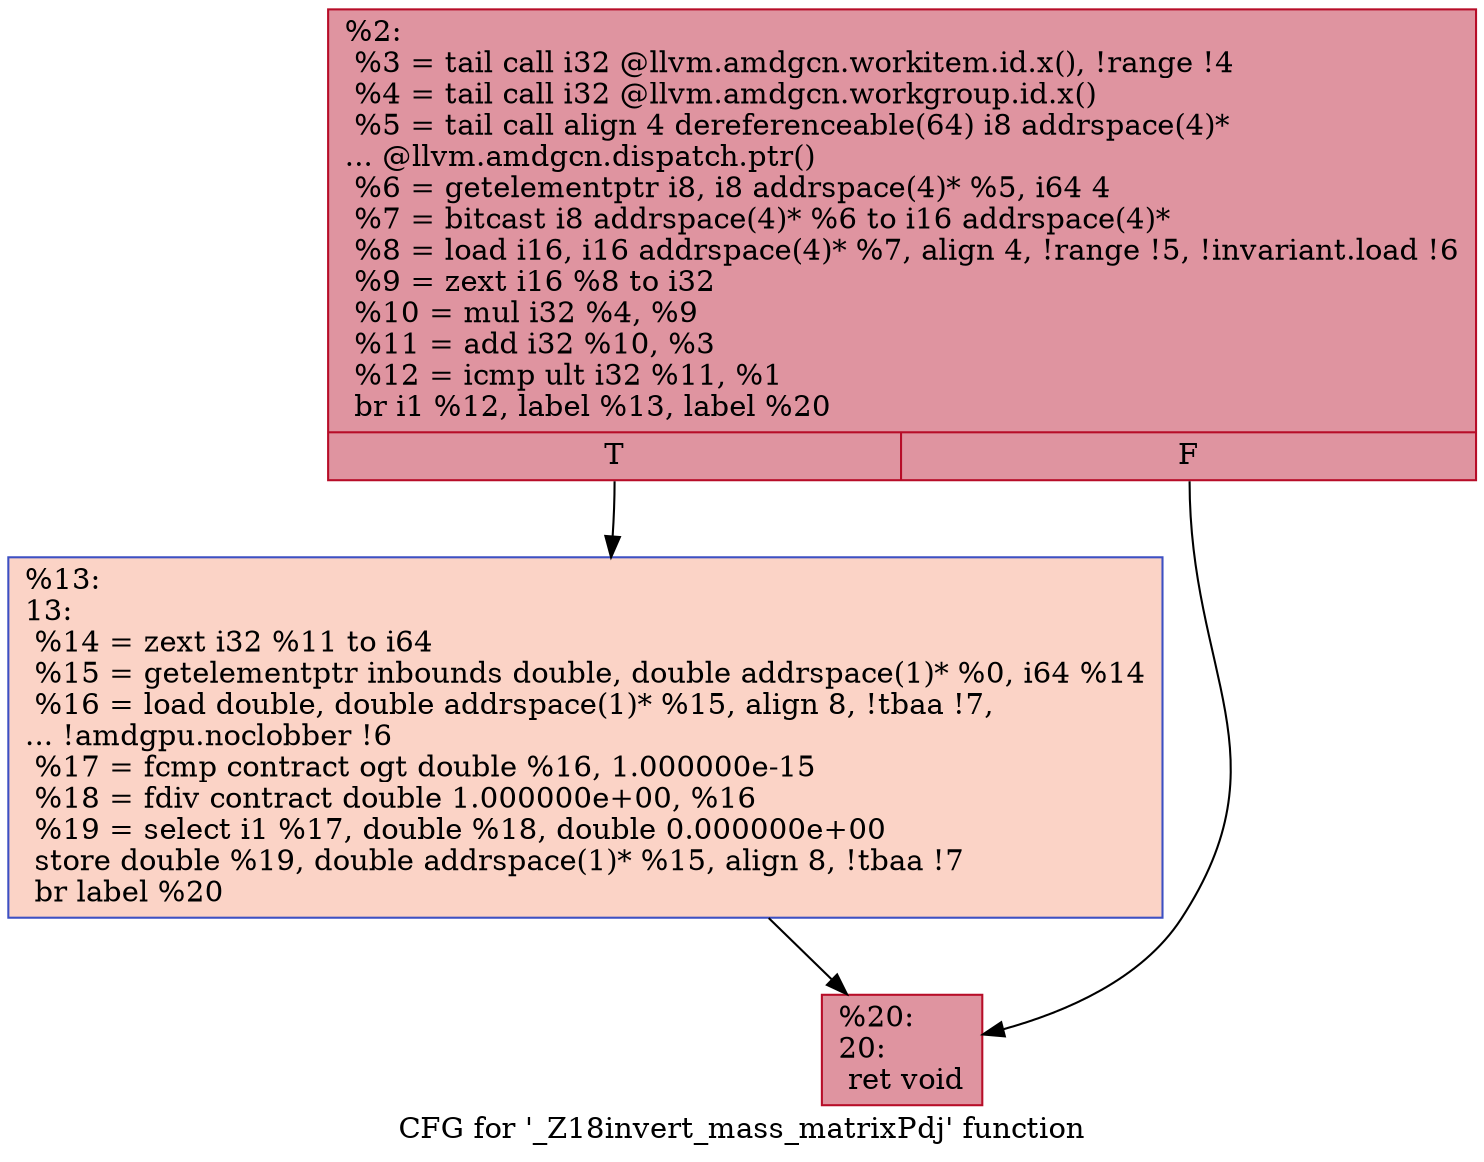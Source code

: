digraph "CFG for '_Z18invert_mass_matrixPdj' function" {
	label="CFG for '_Z18invert_mass_matrixPdj' function";

	Node0x5b9cfc0 [shape=record,color="#b70d28ff", style=filled, fillcolor="#b70d2870",label="{%2:\l  %3 = tail call i32 @llvm.amdgcn.workitem.id.x(), !range !4\l  %4 = tail call i32 @llvm.amdgcn.workgroup.id.x()\l  %5 = tail call align 4 dereferenceable(64) i8 addrspace(4)*\l... @llvm.amdgcn.dispatch.ptr()\l  %6 = getelementptr i8, i8 addrspace(4)* %5, i64 4\l  %7 = bitcast i8 addrspace(4)* %6 to i16 addrspace(4)*\l  %8 = load i16, i16 addrspace(4)* %7, align 4, !range !5, !invariant.load !6\l  %9 = zext i16 %8 to i32\l  %10 = mul i32 %4, %9\l  %11 = add i32 %10, %3\l  %12 = icmp ult i32 %11, %1\l  br i1 %12, label %13, label %20\l|{<s0>T|<s1>F}}"];
	Node0x5b9cfc0:s0 -> Node0x5b9df30;
	Node0x5b9cfc0:s1 -> Node0x5b9ef50;
	Node0x5b9df30 [shape=record,color="#3d50c3ff", style=filled, fillcolor="#f59c7d70",label="{%13:\l13:                                               \l  %14 = zext i32 %11 to i64\l  %15 = getelementptr inbounds double, double addrspace(1)* %0, i64 %14\l  %16 = load double, double addrspace(1)* %15, align 8, !tbaa !7,\l... !amdgpu.noclobber !6\l  %17 = fcmp contract ogt double %16, 1.000000e-15\l  %18 = fdiv contract double 1.000000e+00, %16\l  %19 = select i1 %17, double %18, double 0.000000e+00\l  store double %19, double addrspace(1)* %15, align 8, !tbaa !7\l  br label %20\l}"];
	Node0x5b9df30 -> Node0x5b9ef50;
	Node0x5b9ef50 [shape=record,color="#b70d28ff", style=filled, fillcolor="#b70d2870",label="{%20:\l20:                                               \l  ret void\l}"];
}
